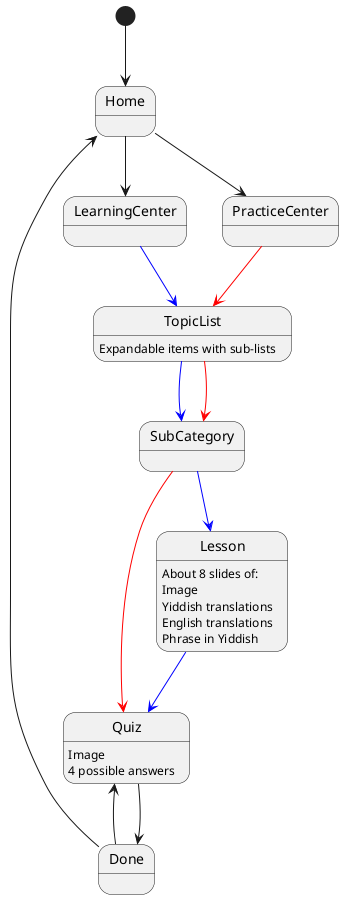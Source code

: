 @startuml

[*] --> Home
Home --> LearningCenter
Home --> PracticeCenter

LearningCenter -[#blue]-> TopicList
PracticeCenter -[#red]-> TopicList

TopicList -[#blue]-> SubCategory
TopicList : Expandable items with sub-lists
TopicList -[#red]-> SubCategory

SubCategory -[#blue]-> Lesson
SubCategory -[#red]-> Quiz

Lesson : About 8 slides of:
Lesson : Image
Lesson : Yiddish translations
Lesson : English translations
Lesson : Phrase in Yiddish
Lesson -[#blue]-> Quiz

Quiz : Image
Quiz : 4 possible answers
Quiz --> Done
Quiz <-- Done
Home <-- Done

@enduml